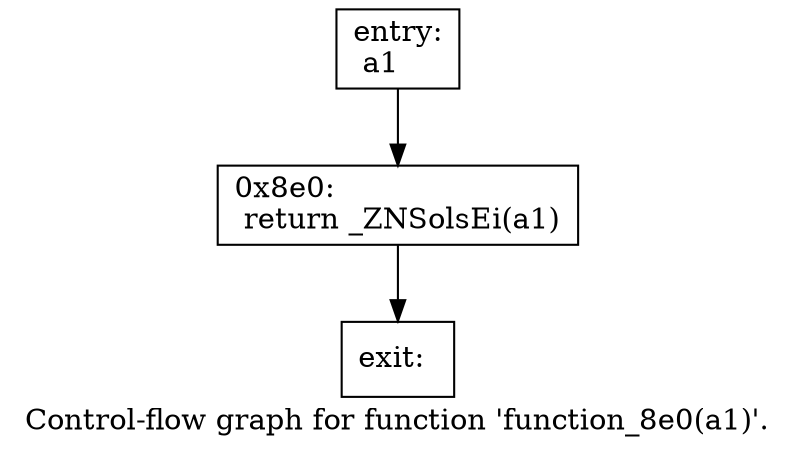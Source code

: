 digraph "Control-flow graph for function 'function_8e0(a1)'." {
  label="Control-flow graph for function 'function_8e0(a1)'.";
  node [shape=record];

  Node140736622205728 [label="{entry:\l  a1\l}"];
  Node140736622205728 -> Node140736622520096;
  Node140736622520096 [label="{0x8e0:\l  return _ZNSolsEi(a1)\l}"];
  Node140736622520096 -> Node140736622499728;
  Node140736622499728 [label="{exit:\l}"];

}
